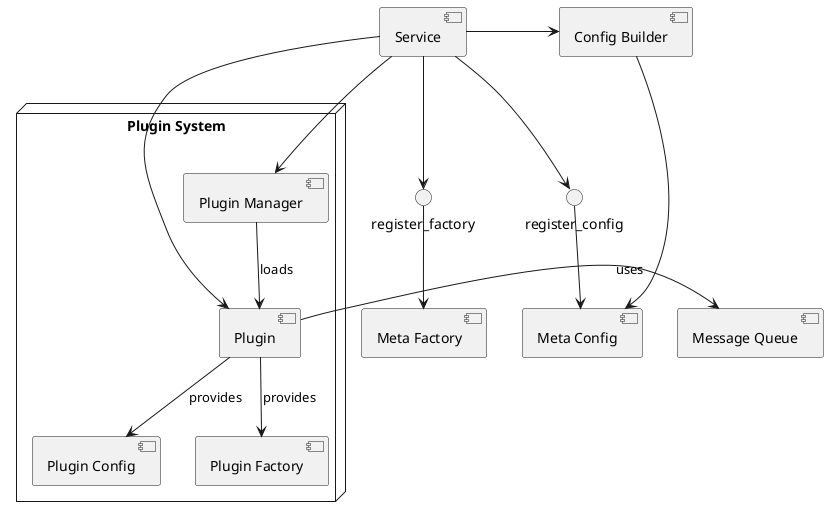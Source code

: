 @startuml

top to bottom direction

() "register_config" as p_rc
() "register_factory" as p_rf
[Service] as c_s
[Message Queue] as c_mq
[Config Builder] as c_cb
[Meta Config] as c_mc
[Meta Factory] as c_mf

node "Plugin System" {
  [Plugin Manager] as c_pm
  [Plugin] as c_pl
  [Plugin Config] as c_pc
  [Plugin Factory] as c_pf
}

c_s -down-> c_pm
c_pm --> c_pl : loads
c_pl --> c_pf : provides
c_pl --> c_pc : provides
c_s -down-> c_pl
c_pl -> c_mq : uses
c_s --> p_rc
p_rc --> c_mc
c_s --> p_rf
p_rf --> c_mf
c_s -> c_cb
c_cb --> c_mc

@enduml
